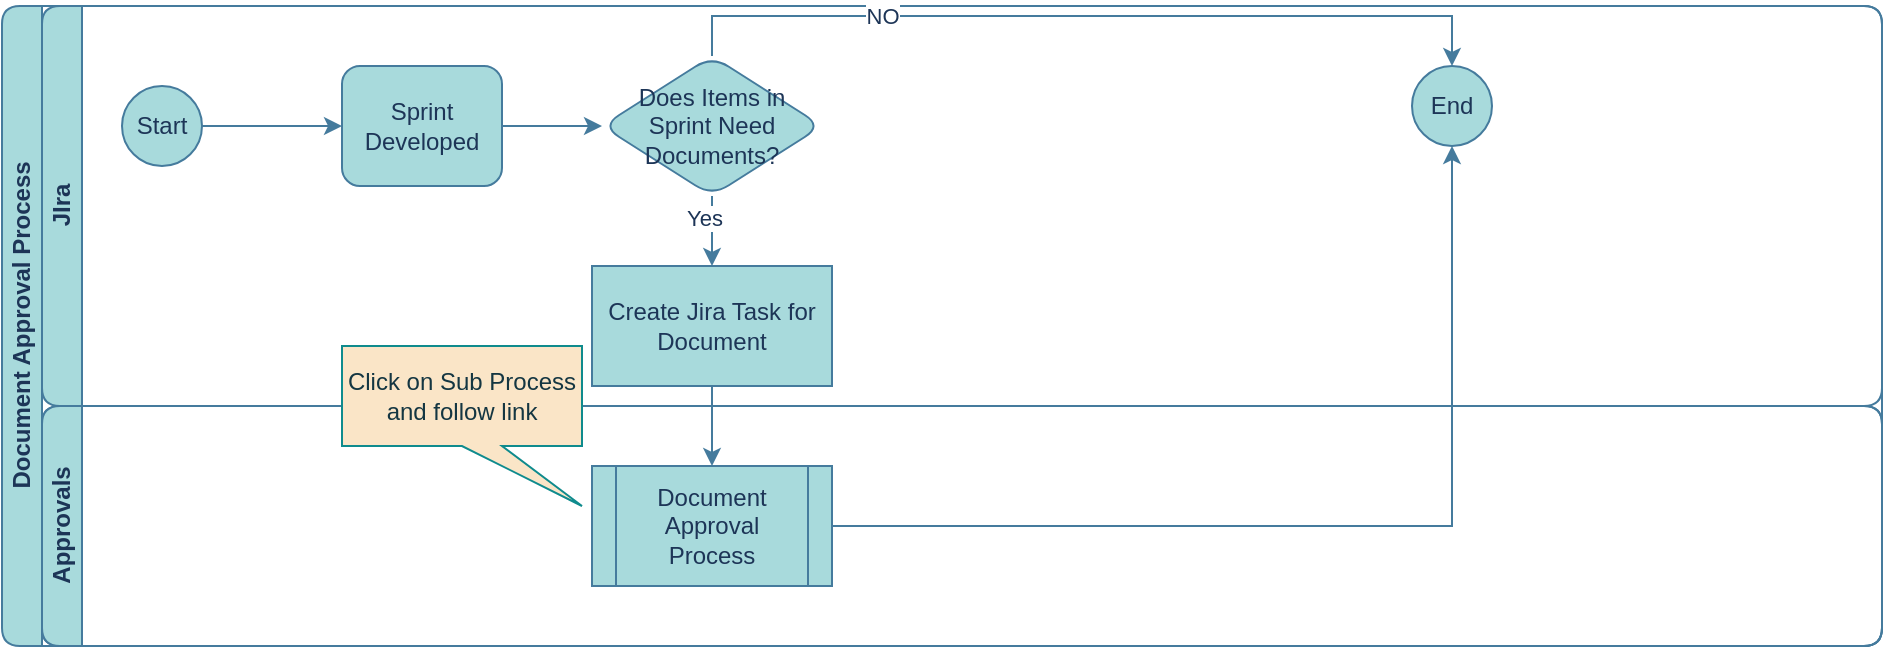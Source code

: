 <mxfile version="23.1.1" type="github" pages="3">
  <diagram id="cHfjqvvM0BuzOh4KEThp" name="Document Creation Process">
    <mxGraphModel dx="1399" dy="823" grid="1" gridSize="10" guides="1" tooltips="1" connect="1" arrows="1" fold="1" page="1" pageScale="1" pageWidth="1169" pageHeight="827" math="0" shadow="0">
      <root>
        <mxCell id="0" />
        <mxCell id="1" parent="0" />
        <mxCell id="StClZxmRQGDTAc5TvdjT-1" value="Document Approval Process" style="swimlane;html=1;childLayout=stackLayout;resizeParent=1;resizeParentMax=0;horizontal=0;startSize=20;horizontalStack=0;labelBackgroundColor=none;rounded=1;fillColor=#A8DADC;strokeColor=#457B9D;fontColor=#1D3557;" parent="1" vertex="1">
          <mxGeometry x="20" y="20" width="940" height="320" as="geometry" />
        </mxCell>
        <mxCell id="StClZxmRQGDTAc5TvdjT-2" value="JIra" style="swimlane;html=1;startSize=20;horizontal=0;labelBackgroundColor=none;rounded=1;fillColor=#A8DADC;strokeColor=#457B9D;fontColor=#1D3557;" parent="StClZxmRQGDTAc5TvdjT-1" vertex="1">
          <mxGeometry x="20" width="920" height="200" as="geometry" />
        </mxCell>
        <mxCell id="StClZxmRQGDTAc5TvdjT-3" value="" style="edgeStyle=orthogonalEdgeStyle;rounded=1;orthogonalLoop=1;jettySize=auto;html=1;labelBackgroundColor=none;fontColor=default;strokeColor=#457B9D;" parent="StClZxmRQGDTAc5TvdjT-2" source="StClZxmRQGDTAc5TvdjT-5" target="StClZxmRQGDTAc5TvdjT-7" edge="1">
          <mxGeometry relative="1" as="geometry" />
        </mxCell>
        <mxCell id="StClZxmRQGDTAc5TvdjT-5" value="Start" style="ellipse;whiteSpace=wrap;html=1;labelBackgroundColor=none;rounded=1;fillColor=#A8DADC;strokeColor=#457B9D;fontColor=#1D3557;" parent="StClZxmRQGDTAc5TvdjT-2" vertex="1">
          <mxGeometry x="40" y="40" width="40" height="40" as="geometry" />
        </mxCell>
        <mxCell id="StClZxmRQGDTAc5TvdjT-100" value="" style="edgeStyle=orthogonalEdgeStyle;rounded=0;orthogonalLoop=1;jettySize=auto;html=1;strokeColor=#457B9D;fontColor=#1D3557;fillColor=#A8DADC;" parent="StClZxmRQGDTAc5TvdjT-2" source="StClZxmRQGDTAc5TvdjT-7" target="StClZxmRQGDTAc5TvdjT-99" edge="1">
          <mxGeometry relative="1" as="geometry" />
        </mxCell>
        <mxCell id="StClZxmRQGDTAc5TvdjT-7" value="Sprint Developed" style="rounded=1;whiteSpace=wrap;html=1;fontFamily=Helvetica;fontSize=12;align=center;labelBackgroundColor=none;fillColor=#A8DADC;strokeColor=#457B9D;fontColor=#1D3557;" parent="StClZxmRQGDTAc5TvdjT-2" vertex="1">
          <mxGeometry x="150" y="30" width="80" height="60" as="geometry" />
        </mxCell>
        <mxCell id="StClZxmRQGDTAc5TvdjT-10" value="End" style="ellipse;whiteSpace=wrap;html=1;labelBackgroundColor=none;rounded=1;fillColor=#A8DADC;strokeColor=#457B9D;fontColor=#1D3557;" parent="StClZxmRQGDTAc5TvdjT-2" vertex="1">
          <mxGeometry x="685" y="30" width="40" height="40" as="geometry" />
        </mxCell>
        <mxCell id="StClZxmRQGDTAc5TvdjT-117" style="edgeStyle=orthogonalEdgeStyle;rounded=0;orthogonalLoop=1;jettySize=auto;html=1;exitX=0.5;exitY=0;exitDx=0;exitDy=0;entryX=0.5;entryY=0;entryDx=0;entryDy=0;strokeColor=#457B9D;fontColor=#1D3557;fillColor=#A8DADC;" parent="StClZxmRQGDTAc5TvdjT-2" source="StClZxmRQGDTAc5TvdjT-99" target="StClZxmRQGDTAc5TvdjT-10" edge="1">
          <mxGeometry relative="1" as="geometry" />
        </mxCell>
        <mxCell id="StClZxmRQGDTAc5TvdjT-118" value="NO" style="edgeLabel;html=1;align=center;verticalAlign=middle;resizable=0;points=[];fontColor=#1D3557;" parent="StClZxmRQGDTAc5TvdjT-117" vertex="1" connectable="0">
          <mxGeometry x="-0.494" relative="1" as="geometry">
            <mxPoint as="offset" />
          </mxGeometry>
        </mxCell>
        <mxCell id="StClZxmRQGDTAc5TvdjT-99" value="Does Items in Sprint Need Documents?" style="rounded=1;whiteSpace=wrap;html=1;fontFamily=Helvetica;fontSize=12;align=center;labelBackgroundColor=none;fillColor=#A8DADC;strokeColor=#457B9D;fontColor=#1D3557;shape=rhombus;perimeter=rhombusPerimeter;" parent="StClZxmRQGDTAc5TvdjT-2" vertex="1">
          <mxGeometry x="280" y="25" width="110" height="70" as="geometry" />
        </mxCell>
        <mxCell id="mRQJQqmwt2pgZbwGwK-r-2" value="Create Jira Task for Document" style="rounded=0;whiteSpace=wrap;html=1;strokeColor=#457B9D;fontColor=#1D3557;fillColor=#A8DADC;" parent="StClZxmRQGDTAc5TvdjT-2" vertex="1">
          <mxGeometry x="275" y="130" width="120" height="60" as="geometry" />
        </mxCell>
        <mxCell id="YEXxW0fBOsMwXPXZmP04-1" style="edgeStyle=orthogonalEdgeStyle;rounded=0;orthogonalLoop=1;jettySize=auto;html=1;exitX=0.5;exitY=1;exitDx=0;exitDy=0;strokeColor=#457B9D;fontColor=#1D3557;fillColor=#A8DADC;entryX=0.5;entryY=0;entryDx=0;entryDy=0;" parent="StClZxmRQGDTAc5TvdjT-2" source="StClZxmRQGDTAc5TvdjT-99" target="mRQJQqmwt2pgZbwGwK-r-2" edge="1">
          <mxGeometry relative="1" as="geometry">
            <mxPoint x="340" y="120" as="targetPoint" />
          </mxGeometry>
        </mxCell>
        <mxCell id="YEXxW0fBOsMwXPXZmP04-2" value="Yes" style="edgeLabel;html=1;align=center;verticalAlign=middle;resizable=0;points=[];fontColor=#1D3557;" parent="YEXxW0fBOsMwXPXZmP04-1" vertex="1" connectable="0">
          <mxGeometry x="-0.378" y="-4" relative="1" as="geometry">
            <mxPoint as="offset" />
          </mxGeometry>
        </mxCell>
        <mxCell id="StClZxmRQGDTAc5TvdjT-27" value="Creator" style="swimlane;html=1;startSize=20;horizontal=0;labelBackgroundColor=none;rounded=1;fillColor=#A8DADC;strokeColor=#457B9D;fontColor=#1D3557;" parent="StClZxmRQGDTAc5TvdjT-1" vertex="1">
          <mxGeometry x="20" y="200" width="920" height="120" as="geometry" />
        </mxCell>
        <mxCell id="StClZxmRQGDTAc5TvdjT-30" value="Approvals" style="swimlane;html=1;startSize=20;horizontal=0;labelBackgroundColor=none;rounded=1;fillColor=#A8DADC;strokeColor=#457B9D;fontColor=#1D3557;" parent="StClZxmRQGDTAc5TvdjT-27" vertex="1">
          <mxGeometry width="920" height="120" as="geometry" />
        </mxCell>
        <UserObject label="Document Approval Process" link="data:page/id,kgpKYQtTHZ0yAKxKKP6v" id="StClZxmRQGDTAc5TvdjT-119">
          <mxCell style="shape=process;whiteSpace=wrap;html=1;backgroundOutline=1;strokeColor=#457B9D;fontColor=#1D3557;fillColor=#A8DADC;" parent="StClZxmRQGDTAc5TvdjT-30" vertex="1">
            <mxGeometry x="275" y="30" width="120" height="60" as="geometry" />
          </mxCell>
        </UserObject>
        <mxCell id="9IGCu4G9OFWP380SJbpE-1" value="Click on Sub Process and follow link" style="shape=callout;whiteSpace=wrap;html=1;perimeter=calloutPerimeter;strokeColor=#0F8B8D;fontColor=#143642;fillColor=#FAE5C7;position2=1;" parent="StClZxmRQGDTAc5TvdjT-30" vertex="1">
          <mxGeometry x="150" y="-30" width="120" height="80" as="geometry" />
        </mxCell>
        <mxCell id="mRQJQqmwt2pgZbwGwK-r-3" style="edgeStyle=orthogonalEdgeStyle;rounded=0;orthogonalLoop=1;jettySize=auto;html=1;exitX=0.5;exitY=1;exitDx=0;exitDy=0;strokeColor=#457B9D;fontColor=#1D3557;fillColor=#A8DADC;" parent="StClZxmRQGDTAc5TvdjT-1" source="mRQJQqmwt2pgZbwGwK-r-2" target="StClZxmRQGDTAc5TvdjT-119" edge="1">
          <mxGeometry relative="1" as="geometry" />
        </mxCell>
        <mxCell id="mRQJQqmwt2pgZbwGwK-r-4" style="edgeStyle=orthogonalEdgeStyle;rounded=0;orthogonalLoop=1;jettySize=auto;html=1;exitX=1;exitY=0.5;exitDx=0;exitDy=0;entryX=0.5;entryY=1;entryDx=0;entryDy=0;strokeColor=#457B9D;fontColor=#1D3557;fillColor=#A8DADC;" parent="StClZxmRQGDTAc5TvdjT-1" source="StClZxmRQGDTAc5TvdjT-119" target="StClZxmRQGDTAc5TvdjT-10" edge="1">
          <mxGeometry relative="1" as="geometry" />
        </mxCell>
      </root>
    </mxGraphModel>
  </diagram>
  <diagram id="kgpKYQtTHZ0yAKxKKP6v" name="Document Approval">
    <mxGraphModel dx="1399" dy="823" grid="1" gridSize="10" guides="1" tooltips="1" connect="1" arrows="1" fold="1" page="1" pageScale="1" pageWidth="850" pageHeight="1100" math="0" shadow="0">
      <root>
        <mxCell id="0" />
        <mxCell id="1" parent="0" />
        <mxCell id="wHOdiHyKRxbxAxKPrJSA-1" value="Document Approval Process" style="swimlane;html=1;childLayout=stackLayout;resizeParent=1;resizeParentMax=0;horizontal=0;startSize=20;horizontalStack=0;labelBackgroundColor=none;rounded=1;fillColor=#FAE5C7;strokeColor=#0F8B8D;fontColor=#143642;" parent="1" vertex="1">
          <mxGeometry x="20" y="20" width="820" height="560" as="geometry" />
        </mxCell>
        <mxCell id="wHOdiHyKRxbxAxKPrJSA-6" value="Confluenc" style="swimlane;html=1;startSize=20;horizontal=0;labelBackgroundColor=none;rounded=1;fillColor=#FAE5C7;strokeColor=#0F8B8D;fontColor=#143642;" parent="wHOdiHyKRxbxAxKPrJSA-1" vertex="1">
          <mxGeometry x="20" width="800" height="200" as="geometry" />
        </mxCell>
        <mxCell id="wHOdiHyKRxbxAxKPrJSA-7" value="" style="edgeStyle=orthogonalEdgeStyle;rounded=1;orthogonalLoop=1;jettySize=auto;html=1;labelBackgroundColor=none;fontColor=default;strokeColor=#A8201A;" parent="wHOdiHyKRxbxAxKPrJSA-6" source="wHOdiHyKRxbxAxKPrJSA-8" target="wHOdiHyKRxbxAxKPrJSA-9" edge="1">
          <mxGeometry relative="1" as="geometry" />
        </mxCell>
        <mxCell id="xkS-bDLWPjr5llyRsIk3-19" style="edgeStyle=orthogonalEdgeStyle;rounded=1;orthogonalLoop=1;jettySize=auto;html=1;exitX=0.5;exitY=0;exitDx=0;exitDy=0;entryX=0.5;entryY=0;entryDx=0;entryDy=0;labelBackgroundColor=none;strokeColor=#A8201A;fontColor=default;" parent="wHOdiHyKRxbxAxKPrJSA-6" source="K_j_adCAj3h9Rnsa1GgK-1" target="xkS-bDLWPjr5llyRsIk3-18" edge="1">
          <mxGeometry relative="1" as="geometry" />
        </mxCell>
        <mxCell id="K_j_adCAj3h9Rnsa1GgK-2" style="edgeStyle=orthogonalEdgeStyle;rounded=0;orthogonalLoop=1;jettySize=auto;html=1;exitX=0.5;exitY=0;exitDx=0;exitDy=0;entryX=0.5;entryY=0;entryDx=0;entryDy=0;" parent="wHOdiHyKRxbxAxKPrJSA-6" source="wHOdiHyKRxbxAxKPrJSA-8" target="wHOdiHyKRxbxAxKPrJSA-9" edge="1">
          <mxGeometry relative="1" as="geometry" />
        </mxCell>
        <mxCell id="wHOdiHyKRxbxAxKPrJSA-8" value="Start" style="ellipse;whiteSpace=wrap;html=1;labelBackgroundColor=none;rounded=1;fillColor=#FAE5C7;strokeColor=#0F8B8D;fontColor=#143642;" parent="wHOdiHyKRxbxAxKPrJSA-6" vertex="1">
          <mxGeometry x="40" y="40" width="40" height="40" as="geometry" />
        </mxCell>
        <mxCell id="xkS-bDLWPjr5llyRsIk3-7" style="edgeStyle=orthogonalEdgeStyle;rounded=1;orthogonalLoop=1;jettySize=auto;html=1;exitX=0.5;exitY=1;exitDx=0;exitDy=0;entryX=0.5;entryY=0;entryDx=0;entryDy=0;labelBackgroundColor=none;strokeColor=#A8201A;fontColor=default;" parent="wHOdiHyKRxbxAxKPrJSA-6" source="wHOdiHyKRxbxAxKPrJSA-9" target="wHOdiHyKRxbxAxKPrJSA-30" edge="1">
          <mxGeometry relative="1" as="geometry" />
        </mxCell>
        <mxCell id="wHOdiHyKRxbxAxKPrJSA-9" value="Document Created" style="rounded=1;whiteSpace=wrap;html=1;fontFamily=Helvetica;fontSize=12;align=center;labelBackgroundColor=none;fillColor=#FAE5C7;strokeColor=#0F8B8D;fontColor=#143642;" parent="wHOdiHyKRxbxAxKPrJSA-6" vertex="1">
          <mxGeometry x="150" y="30" width="80" height="60" as="geometry" />
        </mxCell>
        <mxCell id="wHOdiHyKRxbxAxKPrJSA-10" value="" style="edgeStyle=orthogonalEdgeStyle;rounded=1;orthogonalLoop=1;jettySize=auto;html=1;endArrow=classic;endFill=1;labelBackgroundColor=none;fontColor=default;strokeColor=#A8201A;" parent="wHOdiHyKRxbxAxKPrJSA-6" source="wHOdiHyKRxbxAxKPrJSA-11" target="wHOdiHyKRxbxAxKPrJSA-12" edge="1">
          <mxGeometry relative="1" as="geometry" />
        </mxCell>
        <mxCell id="wHOdiHyKRxbxAxKPrJSA-11" value="Lock Document and Change Status to Approved" style="rounded=1;whiteSpace=wrap;html=1;fontFamily=Helvetica;fontSize=12;align=center;labelBackgroundColor=none;fillColor=#FAE5C7;strokeColor=#0F8B8D;fontColor=#143642;" parent="wHOdiHyKRxbxAxKPrJSA-6" vertex="1">
          <mxGeometry x="650" y="120" width="110" height="60" as="geometry" />
        </mxCell>
        <mxCell id="wHOdiHyKRxbxAxKPrJSA-12" value="End" style="ellipse;whiteSpace=wrap;html=1;labelBackgroundColor=none;rounded=1;fillColor=#FAE5C7;strokeColor=#0F8B8D;fontColor=#143642;" parent="wHOdiHyKRxbxAxKPrJSA-6" vertex="1">
          <mxGeometry x="685" y="30" width="40" height="40" as="geometry" />
        </mxCell>
        <mxCell id="xkS-bDLWPjr5llyRsIk3-8" style="edgeStyle=orthogonalEdgeStyle;rounded=1;orthogonalLoop=1;jettySize=auto;html=1;exitX=1;exitY=0.5;exitDx=0;exitDy=0;entryX=0;entryY=0.5;entryDx=0;entryDy=0;labelBackgroundColor=none;strokeColor=#A8201A;fontColor=default;" parent="wHOdiHyKRxbxAxKPrJSA-6" source="wHOdiHyKRxbxAxKPrJSA-30" target="wHOdiHyKRxbxAxKPrJSA-35" edge="1">
          <mxGeometry relative="1" as="geometry" />
        </mxCell>
        <mxCell id="xkS-bDLWPjr5llyRsIk3-26" value="YES" style="edgeLabel;html=1;align=center;verticalAlign=middle;resizable=0;points=[];rounded=1;labelBackgroundColor=none;fontColor=#143642;strokeColor=#0F8B8D;" parent="xkS-bDLWPjr5llyRsIk3-8" vertex="1" connectable="0">
          <mxGeometry x="-0.333" y="3" relative="1" as="geometry">
            <mxPoint as="offset" />
          </mxGeometry>
        </mxCell>
        <mxCell id="wHOdiHyKRxbxAxKPrJSA-30" value="Assigned to Jira Item?" style="rhombus;whiteSpace=wrap;html=1;labelBackgroundColor=none;rounded=1;fillColor=#FAE5C7;strokeColor=#0F8B8D;fontColor=#143642;" parent="wHOdiHyKRxbxAxKPrJSA-6" vertex="1">
          <mxGeometry x="150" y="110" width="80" height="80" as="geometry" />
        </mxCell>
        <mxCell id="wHOdiHyKRxbxAxKPrJSA-35" value="Assign to Jira Item" style="shape=process;whiteSpace=wrap;html=1;backgroundOutline=1;labelBackgroundColor=none;rounded=1;fillColor=#FAE5C7;strokeColor=#0F8B8D;fontColor=#143642;" parent="wHOdiHyKRxbxAxKPrJSA-6" vertex="1">
          <mxGeometry x="260" y="120" width="90" height="60" as="geometry" />
        </mxCell>
        <mxCell id="xkS-bDLWPjr5llyRsIk3-6" style="edgeStyle=orthogonalEdgeStyle;rounded=1;orthogonalLoop=1;jettySize=auto;html=1;exitX=0;exitY=0.5;exitDx=0;exitDy=0;entryX=1;entryY=0.5;entryDx=0;entryDy=0;labelBackgroundColor=none;strokeColor=#A8201A;fontColor=default;" parent="wHOdiHyKRxbxAxKPrJSA-6" source="xkS-bDLWPjr5llyRsIk3-1" target="wHOdiHyKRxbxAxKPrJSA-35" edge="1">
          <mxGeometry relative="1" as="geometry" />
        </mxCell>
        <mxCell id="xkS-bDLWPjr5llyRsIk3-25" value="YES" style="edgeLabel;html=1;align=center;verticalAlign=middle;resizable=0;points=[];rounded=1;labelBackgroundColor=none;fontColor=#143642;strokeColor=#0F8B8D;" parent="xkS-bDLWPjr5llyRsIk3-6" vertex="1" connectable="0">
          <mxGeometry x="-0.4" relative="1" as="geometry">
            <mxPoint as="offset" />
          </mxGeometry>
        </mxCell>
        <mxCell id="xkS-bDLWPjr5llyRsIk3-1" value="Does it need &lt;br&gt;to be assigned to Jira" style="rhombus;whiteSpace=wrap;html=1;rounded=1;labelBackgroundColor=none;fillColor=#FAE5C7;strokeColor=#0F8B8D;fontColor=#143642;" parent="wHOdiHyKRxbxAxKPrJSA-6" vertex="1">
          <mxGeometry x="390" y="110" width="90" height="80" as="geometry" />
        </mxCell>
        <mxCell id="xkS-bDLWPjr5llyRsIk3-5" style="edgeStyle=orthogonalEdgeStyle;rounded=1;orthogonalLoop=1;jettySize=auto;html=1;exitX=0;exitY=0.5;exitDx=0;exitDy=0;entryX=1;entryY=0.5;entryDx=0;entryDy=0;labelBackgroundColor=none;strokeColor=#A8201A;fontColor=default;" parent="wHOdiHyKRxbxAxKPrJSA-6" target="xkS-bDLWPjr5llyRsIk3-1" edge="1">
          <mxGeometry relative="1" as="geometry">
            <mxPoint x="510" y="150" as="sourcePoint" />
          </mxGeometry>
        </mxCell>
        <mxCell id="xkS-bDLWPjr5llyRsIk3-24" style="edgeStyle=orthogonalEdgeStyle;rounded=1;orthogonalLoop=1;jettySize=auto;html=1;exitX=0.5;exitY=1;exitDx=0;exitDy=0;labelBackgroundColor=none;strokeColor=#A8201A;fontColor=default;" parent="wHOdiHyKRxbxAxKPrJSA-6" source="xkS-bDLWPjr5llyRsIk3-18" target="xkS-bDLWPjr5llyRsIk3-23" edge="1">
          <mxGeometry relative="1" as="geometry" />
        </mxCell>
        <mxCell id="xkS-bDLWPjr5llyRsIk3-18" value="Document Changed" style="rounded=1;whiteSpace=wrap;html=1;labelBackgroundColor=none;fillColor=#FAE5C7;strokeColor=#0F8B8D;fontColor=#143642;" parent="wHOdiHyKRxbxAxKPrJSA-6" vertex="1">
          <mxGeometry x="510" y="30" width="120" height="60" as="geometry" />
        </mxCell>
        <mxCell id="xkS-bDLWPjr5llyRsIk3-23" value="Status Change to Draft" style="rounded=1;whiteSpace=wrap;html=1;labelBackgroundColor=none;fillColor=#FAE5C7;strokeColor=#0F8B8D;fontColor=#143642;" parent="wHOdiHyKRxbxAxKPrJSA-6" vertex="1">
          <mxGeometry x="510" y="120" width="120" height="60" as="geometry" />
        </mxCell>
        <mxCell id="K_j_adCAj3h9Rnsa1GgK-1" value="Start" style="ellipse;whiteSpace=wrap;html=1;labelBackgroundColor=none;rounded=1;fillColor=#FAE5C7;strokeColor=#0F8B8D;fontColor=#143642;" parent="wHOdiHyKRxbxAxKPrJSA-6" vertex="1">
          <mxGeometry x="410" y="40" width="40" height="40" as="geometry" />
        </mxCell>
        <mxCell id="wHOdiHyKRxbxAxKPrJSA-21" value="Creator" style="swimlane;html=1;startSize=20;horizontal=0;labelBackgroundColor=none;rounded=1;fillColor=#FAE5C7;strokeColor=#0F8B8D;fontColor=#143642;arcSize=16;" parent="wHOdiHyKRxbxAxKPrJSA-1" vertex="1">
          <mxGeometry x="20" y="200" width="800" height="120" as="geometry" />
        </mxCell>
        <mxCell id="wHOdiHyKRxbxAxKPrJSA-23" value="Creator Updates Document" style="rounded=1;whiteSpace=wrap;html=1;fontFamily=Helvetica;fontSize=12;align=center;labelBackgroundColor=none;fillColor=#FAE5C7;strokeColor=#0F8B8D;fontColor=#143642;" parent="wHOdiHyKRxbxAxKPrJSA-21" vertex="1">
          <mxGeometry x="335" y="56" width="100" height="50" as="geometry" />
        </mxCell>
        <mxCell id="xkS-bDLWPjr5llyRsIk3-11" style="edgeStyle=orthogonalEdgeStyle;rounded=1;orthogonalLoop=1;jettySize=auto;html=1;exitX=0;exitY=0.5;exitDx=0;exitDy=0;entryX=1;entryY=0.5;entryDx=0;entryDy=0;labelBackgroundColor=none;strokeColor=#A8201A;fontColor=default;" parent="wHOdiHyKRxbxAxKPrJSA-21" source="wHOdiHyKRxbxAxKPrJSA-31" target="wHOdiHyKRxbxAxKPrJSA-32" edge="1">
          <mxGeometry relative="1" as="geometry" />
        </mxCell>
        <mxCell id="wHOdiHyKRxbxAxKPrJSA-31" value="Draft Document" style="shape=document;whiteSpace=wrap;html=1;boundedLbl=1;labelBackgroundColor=none;rounded=1;fillColor=#FAE5C7;strokeColor=#0F8B8D;fontColor=#143642;" parent="wHOdiHyKRxbxAxKPrJSA-21" vertex="1">
          <mxGeometry x="145" y="25" width="90" height="60" as="geometry" />
        </mxCell>
        <mxCell id="wHOdiHyKRxbxAxKPrJSA-32" value="Status: Review" style="rounded=1;whiteSpace=wrap;html=1;labelBackgroundColor=none;fillColor=#FAE5C7;strokeColor=#0F8B8D;fontColor=#143642;" parent="wHOdiHyKRxbxAxKPrJSA-21" vertex="1">
          <mxGeometry x="30" y="25" width="90" height="60" as="geometry" />
        </mxCell>
        <mxCell id="wHOdiHyKRxbxAxKPrJSA-13" value="Creator" style="swimlane;html=1;startSize=20;horizontal=0;labelBackgroundColor=none;rounded=1;fillColor=#FAE5C7;strokeColor=#0F8B8D;fontColor=#143642;" parent="wHOdiHyKRxbxAxKPrJSA-1" vertex="1">
          <mxGeometry x="20" y="320" width="800" height="240" as="geometry" />
        </mxCell>
        <mxCell id="wHOdiHyKRxbxAxKPrJSA-14" value="" style="edgeStyle=orthogonalEdgeStyle;rounded=1;orthogonalLoop=1;jettySize=auto;html=1;endArrow=classic;endFill=1;labelBackgroundColor=none;fontColor=default;entryX=0;entryY=0.5;entryDx=0;entryDy=0;strokeColor=#A8201A;" parent="wHOdiHyKRxbxAxKPrJSA-13" source="wHOdiHyKRxbxAxKPrJSA-15" target="xkS-bDLWPjr5llyRsIk3-12" edge="1">
          <mxGeometry relative="1" as="geometry">
            <mxPoint x="260" y="60" as="targetPoint" />
          </mxGeometry>
        </mxCell>
        <mxCell id="wHOdiHyKRxbxAxKPrJSA-15" value="JLG DT Area Review" style="rounded=1;whiteSpace=wrap;html=1;fontFamily=Helvetica;fontSize=12;align=center;labelBackgroundColor=none;fillColor=#FAE5C7;strokeColor=#0F8B8D;fontColor=#143642;" parent="wHOdiHyKRxbxAxKPrJSA-13" vertex="1">
          <mxGeometry x="120" y="30" width="80" height="60" as="geometry" />
        </mxCell>
        <mxCell id="wHOdiHyKRxbxAxKPrJSA-17" value="Area Approval" style="swimlane;html=1;startSize=20;horizontal=0;labelBackgroundColor=none;rounded=1;fillColor=#FAE5C7;strokeColor=#0F8B8D;fontColor=#143642;" parent="wHOdiHyKRxbxAxKPrJSA-13" vertex="1">
          <mxGeometry width="800" height="120" as="geometry" />
        </mxCell>
        <mxCell id="wHOdiHyKRxbxAxKPrJSA-25" value="Final Approval" style="swimlane;html=1;startSize=20;horizontal=0;labelBackgroundColor=none;rounded=1;fillColor=#FAE5C7;strokeColor=#0F8B8D;fontColor=#143642;" parent="wHOdiHyKRxbxAxKPrJSA-17" vertex="1">
          <mxGeometry y="120" width="800" height="120" as="geometry" />
        </mxCell>
        <mxCell id="wHOdiHyKRxbxAxKPrJSA-26" value="" style="edgeStyle=orthogonalEdgeStyle;rounded=1;orthogonalLoop=1;jettySize=auto;html=1;endArrow=classic;endFill=1;labelBackgroundColor=none;fontColor=default;strokeColor=#A8201A;" parent="wHOdiHyKRxbxAxKPrJSA-25" source="wHOdiHyKRxbxAxKPrJSA-27" target="wHOdiHyKRxbxAxKPrJSA-28" edge="1">
          <mxGeometry relative="1" as="geometry" />
        </mxCell>
        <mxCell id="wHOdiHyKRxbxAxKPrJSA-27" value="JLG Final DT Review" style="rounded=1;whiteSpace=wrap;html=1;fontFamily=Helvetica;fontSize=12;align=center;labelBackgroundColor=none;fillColor=#FAE5C7;strokeColor=#0F8B8D;fontColor=#143642;" parent="wHOdiHyKRxbxAxKPrJSA-25" vertex="1">
          <mxGeometry x="345" y="30" width="80" height="60" as="geometry" />
        </mxCell>
        <mxCell id="wHOdiHyKRxbxAxKPrJSA-28" value="Document Final Approved?&amp;nbsp;" style="rhombus;whiteSpace=wrap;html=1;fontFamily=Helvetica;fontSize=12;align=center;labelBackgroundColor=none;rounded=1;fillColor=#FAE5C7;strokeColor=#0F8B8D;fontColor=#143642;" parent="wHOdiHyKRxbxAxKPrJSA-25" vertex="1">
          <mxGeometry x="460" y="20" width="90" height="80" as="geometry" />
        </mxCell>
        <mxCell id="xkS-bDLWPjr5llyRsIk3-15" style="edgeStyle=orthogonalEdgeStyle;rounded=1;orthogonalLoop=1;jettySize=auto;html=1;exitX=0.5;exitY=1;exitDx=0;exitDy=0;entryX=0.5;entryY=0;entryDx=0;entryDy=0;labelBackgroundColor=none;strokeColor=#A8201A;fontColor=default;" parent="wHOdiHyKRxbxAxKPrJSA-17" source="xkS-bDLWPjr5llyRsIk3-12" target="wHOdiHyKRxbxAxKPrJSA-27" edge="1">
          <mxGeometry relative="1" as="geometry" />
        </mxCell>
        <mxCell id="xkS-bDLWPjr5llyRsIk3-33" value="YES" style="edgeLabel;html=1;align=center;verticalAlign=middle;resizable=0;points=[];rounded=1;labelBackgroundColor=none;fontColor=#143642;strokeColor=#0F8B8D;" parent="xkS-bDLWPjr5llyRsIk3-15" vertex="1" connectable="0">
          <mxGeometry x="-0.24" relative="1" as="geometry">
            <mxPoint as="offset" />
          </mxGeometry>
        </mxCell>
        <mxCell id="xkS-bDLWPjr5llyRsIk3-12" value="Document Approved?" style="rhombus;whiteSpace=wrap;html=1;rounded=1;labelBackgroundColor=none;fillColor=#FAE5C7;strokeColor=#0F8B8D;fontColor=#143642;" parent="wHOdiHyKRxbxAxKPrJSA-17" vertex="1">
          <mxGeometry x="345" y="20" width="80" height="80" as="geometry" />
        </mxCell>
        <mxCell id="xkS-bDLWPjr5llyRsIk3-9" style="edgeStyle=orthogonalEdgeStyle;rounded=1;orthogonalLoop=1;jettySize=auto;html=1;exitX=0.5;exitY=1;exitDx=0;exitDy=0;entryX=0.5;entryY=0;entryDx=0;entryDy=0;labelBackgroundColor=none;strokeColor=#A8201A;fontColor=default;" parent="wHOdiHyKRxbxAxKPrJSA-1" source="wHOdiHyKRxbxAxKPrJSA-30" target="wHOdiHyKRxbxAxKPrJSA-31" edge="1">
          <mxGeometry relative="1" as="geometry" />
        </mxCell>
        <mxCell id="xkS-bDLWPjr5llyRsIk3-32" value="NO" style="edgeLabel;html=1;align=center;verticalAlign=middle;resizable=0;points=[];rounded=1;labelBackgroundColor=none;fontColor=#143642;strokeColor=#0F8B8D;" parent="xkS-bDLWPjr5llyRsIk3-9" vertex="1" connectable="0">
          <mxGeometry x="-0.314" relative="1" as="geometry">
            <mxPoint as="offset" />
          </mxGeometry>
        </mxCell>
        <mxCell id="xkS-bDLWPjr5llyRsIk3-10" style="edgeStyle=orthogonalEdgeStyle;rounded=1;orthogonalLoop=1;jettySize=auto;html=1;exitX=0.5;exitY=1;exitDx=0;exitDy=0;entryX=0;entryY=0.5;entryDx=0;entryDy=0;labelBackgroundColor=none;strokeColor=#A8201A;fontColor=default;" parent="wHOdiHyKRxbxAxKPrJSA-1" source="wHOdiHyKRxbxAxKPrJSA-32" target="wHOdiHyKRxbxAxKPrJSA-15" edge="1">
          <mxGeometry relative="1" as="geometry" />
        </mxCell>
        <mxCell id="xkS-bDLWPjr5llyRsIk3-13" style="edgeStyle=orthogonalEdgeStyle;rounded=1;orthogonalLoop=1;jettySize=auto;html=1;exitX=0;exitY=0.5;exitDx=0;exitDy=0;entryX=1;entryY=0.25;entryDx=0;entryDy=0;labelBackgroundColor=none;strokeColor=#A8201A;fontColor=default;" parent="wHOdiHyKRxbxAxKPrJSA-1" source="wHOdiHyKRxbxAxKPrJSA-23" target="wHOdiHyKRxbxAxKPrJSA-15" edge="1">
          <mxGeometry relative="1" as="geometry" />
        </mxCell>
        <mxCell id="xkS-bDLWPjr5llyRsIk3-14" style="edgeStyle=orthogonalEdgeStyle;rounded=1;orthogonalLoop=1;jettySize=auto;html=1;exitX=0.5;exitY=0;exitDx=0;exitDy=0;entryX=0.5;entryY=1;entryDx=0;entryDy=0;labelBackgroundColor=none;strokeColor=#A8201A;fontColor=default;" parent="wHOdiHyKRxbxAxKPrJSA-1" source="xkS-bDLWPjr5llyRsIk3-12" target="wHOdiHyKRxbxAxKPrJSA-23" edge="1">
          <mxGeometry relative="1" as="geometry" />
        </mxCell>
        <mxCell id="xkS-bDLWPjr5llyRsIk3-34" value="NO" style="edgeLabel;html=1;align=center;verticalAlign=middle;resizable=0;points=[];rounded=1;labelBackgroundColor=none;fontColor=#143642;strokeColor=#0F8B8D;" parent="xkS-bDLWPjr5llyRsIk3-14" vertex="1" connectable="0">
          <mxGeometry x="-0.118" y="1" relative="1" as="geometry">
            <mxPoint as="offset" />
          </mxGeometry>
        </mxCell>
        <mxCell id="xkS-bDLWPjr5llyRsIk3-16" value="NO" style="edgeStyle=orthogonalEdgeStyle;rounded=1;orthogonalLoop=1;jettySize=auto;html=1;exitX=0.5;exitY=0;exitDx=0;exitDy=0;entryX=1;entryY=0.5;entryDx=0;entryDy=0;labelBackgroundColor=none;strokeColor=#A8201A;fontColor=default;" parent="wHOdiHyKRxbxAxKPrJSA-1" source="wHOdiHyKRxbxAxKPrJSA-28" target="wHOdiHyKRxbxAxKPrJSA-23" edge="1">
          <mxGeometry relative="1" as="geometry" />
        </mxCell>
        <mxCell id="xkS-bDLWPjr5llyRsIk3-29" style="edgeStyle=orthogonalEdgeStyle;rounded=1;orthogonalLoop=1;jettySize=auto;html=1;exitX=0.5;exitY=1;exitDx=0;exitDy=0;entryX=1;entryY=0.25;entryDx=0;entryDy=0;labelBackgroundColor=none;strokeColor=#A8201A;fontColor=default;" parent="wHOdiHyKRxbxAxKPrJSA-1" source="xkS-bDLWPjr5llyRsIk3-1" target="wHOdiHyKRxbxAxKPrJSA-31" edge="1">
          <mxGeometry relative="1" as="geometry" />
        </mxCell>
        <mxCell id="xkS-bDLWPjr5llyRsIk3-31" value="NO" style="edgeLabel;html=1;align=center;verticalAlign=middle;resizable=0;points=[];rounded=1;labelBackgroundColor=none;fontColor=#143642;strokeColor=#0F8B8D;" parent="xkS-bDLWPjr5llyRsIk3-29" vertex="1" connectable="0">
          <mxGeometry x="0.512" y="3" relative="1" as="geometry">
            <mxPoint as="offset" />
          </mxGeometry>
        </mxCell>
        <mxCell id="xkS-bDLWPjr5llyRsIk3-30" style="edgeStyle=orthogonalEdgeStyle;rounded=1;orthogonalLoop=1;jettySize=auto;html=1;exitX=0.5;exitY=1;exitDx=0;exitDy=0;entryX=0.75;entryY=0;entryDx=0;entryDy=0;labelBackgroundColor=none;strokeColor=#A8201A;fontColor=default;" parent="wHOdiHyKRxbxAxKPrJSA-1" source="wHOdiHyKRxbxAxKPrJSA-35" target="wHOdiHyKRxbxAxKPrJSA-31" edge="1">
          <mxGeometry relative="1" as="geometry" />
        </mxCell>
        <mxCell id="xkS-bDLWPjr5llyRsIk3-35" style="edgeStyle=orthogonalEdgeStyle;rounded=1;orthogonalLoop=1;jettySize=auto;html=1;exitX=1;exitY=0.5;exitDx=0;exitDy=0;entryX=0.5;entryY=1;entryDx=0;entryDy=0;labelBackgroundColor=none;strokeColor=#A8201A;fontColor=default;" parent="wHOdiHyKRxbxAxKPrJSA-1" source="wHOdiHyKRxbxAxKPrJSA-28" target="wHOdiHyKRxbxAxKPrJSA-11" edge="1">
          <mxGeometry relative="1" as="geometry" />
        </mxCell>
        <mxCell id="xkS-bDLWPjr5llyRsIk3-36" value="YES" style="edgeLabel;html=1;align=center;verticalAlign=middle;resizable=0;points=[];rounded=1;labelBackgroundColor=none;fontColor=#143642;strokeColor=#0F8B8D;" parent="xkS-bDLWPjr5llyRsIk3-35" vertex="1" connectable="0">
          <mxGeometry x="-0.851" y="3" relative="1" as="geometry">
            <mxPoint as="offset" />
          </mxGeometry>
        </mxCell>
        <mxCell id="wHOdiHyKRxbxAxKPrJSA-33" value="Mini Me" style="shape=umlActor;verticalLabelPosition=bottom;verticalAlign=top;html=1;outlineConnect=0;labelBackgroundColor=none;rounded=1;fillColor=#FAE5C7;strokeColor=#0F8B8D;fontColor=#143642;" parent="1" vertex="1">
          <mxGeometry x="720" y="850" width="30" height="60" as="geometry" />
        </mxCell>
        <mxCell id="wHOdiHyKRxbxAxKPrJSA-34" value="Go Faster David!" style="shape=callout;whiteSpace=wrap;html=1;perimeter=calloutPerimeter;labelBackgroundColor=none;rounded=1;fillColor=#FAE5C7;strokeColor=#0F8B8D;fontColor=#143642;" parent="1" vertex="1">
          <mxGeometry x="700" y="780" width="120" height="80" as="geometry" />
        </mxCell>
      </root>
    </mxGraphModel>
  </diagram>
  <diagram id="Sx-OnqhM1mqcstIru8j9" name="Groups for Workflows">
    <mxGraphModel dx="1399" dy="823" grid="1" gridSize="10" guides="1" tooltips="1" connect="1" arrows="1" fold="1" page="1" pageScale="1" pageWidth="1169" pageHeight="827" math="0" shadow="0">
      <root>
        <mxCell id="0" />
        <mxCell id="1" parent="0" />
        <mxCell id="7baP_50SMaStdMKqbDSZ-1" value="Area Approver" style="rounded=0;whiteSpace=wrap;html=1;" parent="1" vertex="1">
          <mxGeometry x="220" y="370" width="120" height="60" as="geometry" />
        </mxCell>
        <mxCell id="7baP_50SMaStdMKqbDSZ-2" value="Final Approver" style="rounded=0;whiteSpace=wrap;html=1;" parent="1" vertex="1">
          <mxGeometry x="220" y="460" width="120" height="60" as="geometry" />
        </mxCell>
        <mxCell id="7baP_50SMaStdMKqbDSZ-3" value="Document Author" style="rounded=0;whiteSpace=wrap;html=1;" parent="1" vertex="1">
          <mxGeometry x="220" y="280" width="120" height="60" as="geometry" />
        </mxCell>
        <mxCell id="Qm1dV-cJvYN_BctkYzIF-1" value="Workflow Admin" style="rounded=0;whiteSpace=wrap;html=1;" vertex="1" parent="1">
          <mxGeometry x="220" y="550" width="120" height="60" as="geometry" />
        </mxCell>
        <mxCell id="Qm1dV-cJvYN_BctkYzIF-2" value="&lt;h1&gt;Groups for Workflows&lt;/h1&gt;" style="text;html=1;strokeColor=none;fillColor=none;spacing=5;spacingTop=-20;whiteSpace=wrap;overflow=hidden;rounded=0;" vertex="1" parent="1">
          <mxGeometry x="360" y="70" width="300" height="50" as="geometry" />
        </mxCell>
      </root>
    </mxGraphModel>
  </diagram>
</mxfile>
